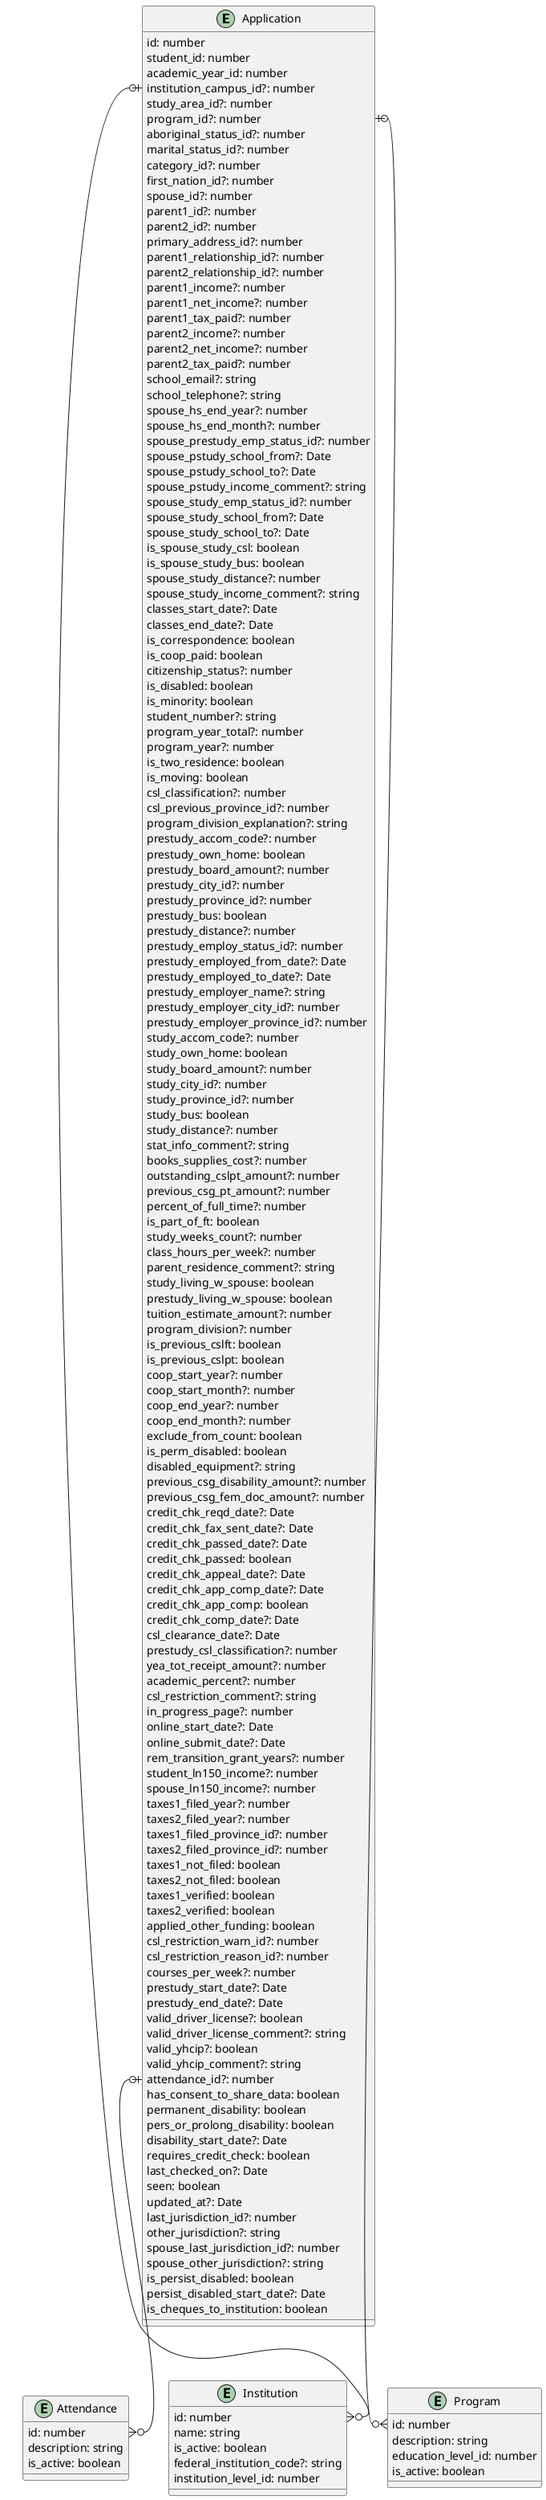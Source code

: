 @startuml
entity Application {
    id: number
    student_id: number
    academic_year_id: number
    institution_campus_id?: number
    study_area_id?: number
    program_id?: number
    aboriginal_status_id?: number
    marital_status_id?: number
    category_id?: number
    first_nation_id?: number
    spouse_id?: number
    parent1_id?: number
    parent2_id?: number
    primary_address_id?: number
    parent1_relationship_id?: number
    parent2_relationship_id?: number
    parent1_income?: number
    parent1_net_income?: number
    parent1_tax_paid?: number
    parent2_income?: number
    parent2_net_income?: number
    parent2_tax_paid?: number
    school_email?: string
    school_telephone?: string
    spouse_hs_end_year?: number
    spouse_hs_end_month?: number
    spouse_prestudy_emp_status_id?: number
    spouse_pstudy_school_from?: Date
    spouse_pstudy_school_to?: Date
    spouse_pstudy_income_comment?: string
    spouse_study_emp_status_id?: number
    spouse_study_school_from?: Date
    spouse_study_school_to?: Date
    is_spouse_study_csl: boolean
    is_spouse_study_bus: boolean
    spouse_study_distance?: number
    spouse_study_income_comment?: string
    classes_start_date?: Date
    classes_end_date?: Date
    is_correspondence: boolean
    is_coop_paid: boolean
    citizenship_status?: number
    is_disabled: boolean
    is_minority: boolean
    student_number?: string
    program_year_total?: number
    program_year?: number
    is_two_residence: boolean
    is_moving: boolean
    csl_classification?: number
    csl_previous_province_id?: number
    program_division_explanation?: string
    prestudy_accom_code?: number
    prestudy_own_home: boolean
    prestudy_board_amount?: number
    prestudy_city_id?: number
    prestudy_province_id?: number
    prestudy_bus: boolean
    prestudy_distance?: number
    prestudy_employ_status_id?: number
    prestudy_employed_from_date?: Date
    prestudy_employed_to_date?: Date
    prestudy_employer_name?: string
    prestudy_employer_city_id?: number
    prestudy_employer_province_id?: number
    study_accom_code?: number
    study_own_home: boolean
    study_board_amount?: number
    study_city_id?: number
    study_province_id?: number
    study_bus: boolean
    study_distance?: number
    stat_info_comment?: string
    books_supplies_cost?: number
    outstanding_cslpt_amount?: number
    previous_csg_pt_amount?: number
    percent_of_full_time?: number
    is_part_of_ft: boolean
    study_weeks_count?: number
    class_hours_per_week?: number
    parent_residence_comment?: string
    study_living_w_spouse: boolean
    prestudy_living_w_spouse: boolean
    tuition_estimate_amount?: number
    program_division?: number
    is_previous_cslft: boolean
    is_previous_cslpt: boolean
    coop_start_year?: number
    coop_start_month?: number
    coop_end_year?: number
    coop_end_month?: number
    exclude_from_count: boolean
    is_perm_disabled: boolean
    disabled_equipment?: string
    previous_csg_disability_amount?: number
    previous_csg_fem_doc_amount?: number
    credit_chk_reqd_date?: Date
    credit_chk_fax_sent_date?: Date
    credit_chk_passed_date?: Date
    credit_chk_passed: boolean
    credit_chk_appeal_date?: Date
    credit_chk_app_comp_date?: Date
    credit_chk_app_comp: boolean
    credit_chk_comp_date?: Date
    csl_clearance_date?: Date
    prestudy_csl_classification?: number
    yea_tot_receipt_amount?: number
    academic_percent?: number
    csl_restriction_comment?: string
    in_progress_page?: number
    online_start_date?: Date
    online_submit_date?: Date
    rem_transition_grant_years?: number
    student_ln150_income?: number
    spouse_ln150_income?: number
    taxes1_filed_year?: number
    taxes2_filed_year?: number
    taxes1_filed_province_id?: number
    taxes2_filed_province_id?: number
    taxes1_not_filed: boolean
    taxes2_not_filed: boolean
    taxes1_verified: boolean
    taxes2_verified: boolean
    applied_other_funding: boolean
    csl_restriction_warn_id?: number
    csl_restriction_reason_id?: number
    courses_per_week?: number
    prestudy_start_date?: Date
    prestudy_end_date?: Date
    valid_driver_license?: boolean
    valid_driver_license_comment?: string
    valid_yhcip?: boolean
    valid_yhcip_comment?: string
    attendance_id?: number
    has_consent_to_share_data: boolean
    permanent_disability: boolean
    pers_or_prolong_disability: boolean
    disability_start_date?: Date
    requires_credit_check: boolean
    last_checked_on?: Date
    seen: boolean
    updated_at?: Date
    last_jurisdiction_id?: number
    other_jurisdiction?: string
    spouse_last_jurisdiction_id?: number
    spouse_other_jurisdiction?: string
    is_persist_disabled: boolean
    persist_disabled_start_date?: Date
    is_cheques_to_institution: boolean
}

entity Attendance {
    id: number
    description: string
    is_active: boolean
}

entity Institution {
    id: number
    name: string
    is_active: boolean
    federal_institution_code?: string
    institution_level_id: number
}

entity Program {
    id: number
    description: string
    education_level_id: number
    is_active: boolean
}

Application::attendance_id |o--o{ Attendance::id
Application::institution_campus_id |o--o{ Institution::id
Application::program_id |o--o{ Program::id
@enduml
